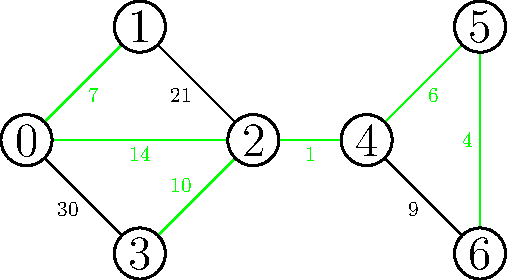 unitsize(1cm);
import math;
settings.tex = "pdflatex";

real node_size = .45;
real text_size = 2;

void disegna_nodo(pair pos, string txt = "", pen color = black, pen background = white) {
	path c = circle(pos, node_size);
	fill(c, background);
	draw(c, black+1);
	label(scale(text_size)*txt, pos, color);
}

void disegna_array(pair pos, int n) {
	path l = pos -- pos+(n, 0) -- pos+(n, 1) -- pos+(0, 1) -- pos;
	draw(l);
	for (int i=0; i<n; ++i)
		draw(pos+(i+1, 0) -- pos+(i+1, 1));
}

pair[] P = {(0, 0), (2, 2), (4, 0), (2, -2), (6, 0), (8, 2), (8, -2)};
string[] S = {"0", "1", "2", "3", "4", "5", "6"};


void disegna_arco(int x, int y, string txt = "", pen p = black, real deg = 0, bool arrow = false) {
    path l;
    pair start = P[x];
    pair end = P[y];
    if (start != end) {
        pair d = unit(end-start) * node_size;
        l = (start+d) -- (end-d);
    } else {
        pair center = start+dir(deg)*node_size*sqrt(2);
        if (arrow) l = arc(center, node_size, deg-135, deg+90) -- start+dir(deg+45)*node_size;
        else l = arc(center, node_size, deg-135, deg+135);
    }
    if (arrow) draw(l, p, EndArrow(21*node_size));
    else draw(l, p);
    label(scale(text_size*0.45)*txt, l, p);
}

disegna_arco(0, 1, "7", green);
disegna_arco(0, 3, "30");
disegna_arco(0, 2, "14", green);
disegna_arco(1, 2, "21");
disegna_arco(2, 3, "10", green);
disegna_arco(2, 4, "1", green);
disegna_arco(4, 5, "6", green);
disegna_arco(4, 6, "9");
disegna_arco(5, 6, "4", green);



for (int i=0; i<P.length; ++i)
	disegna_nodo(P[i], S[i]);



